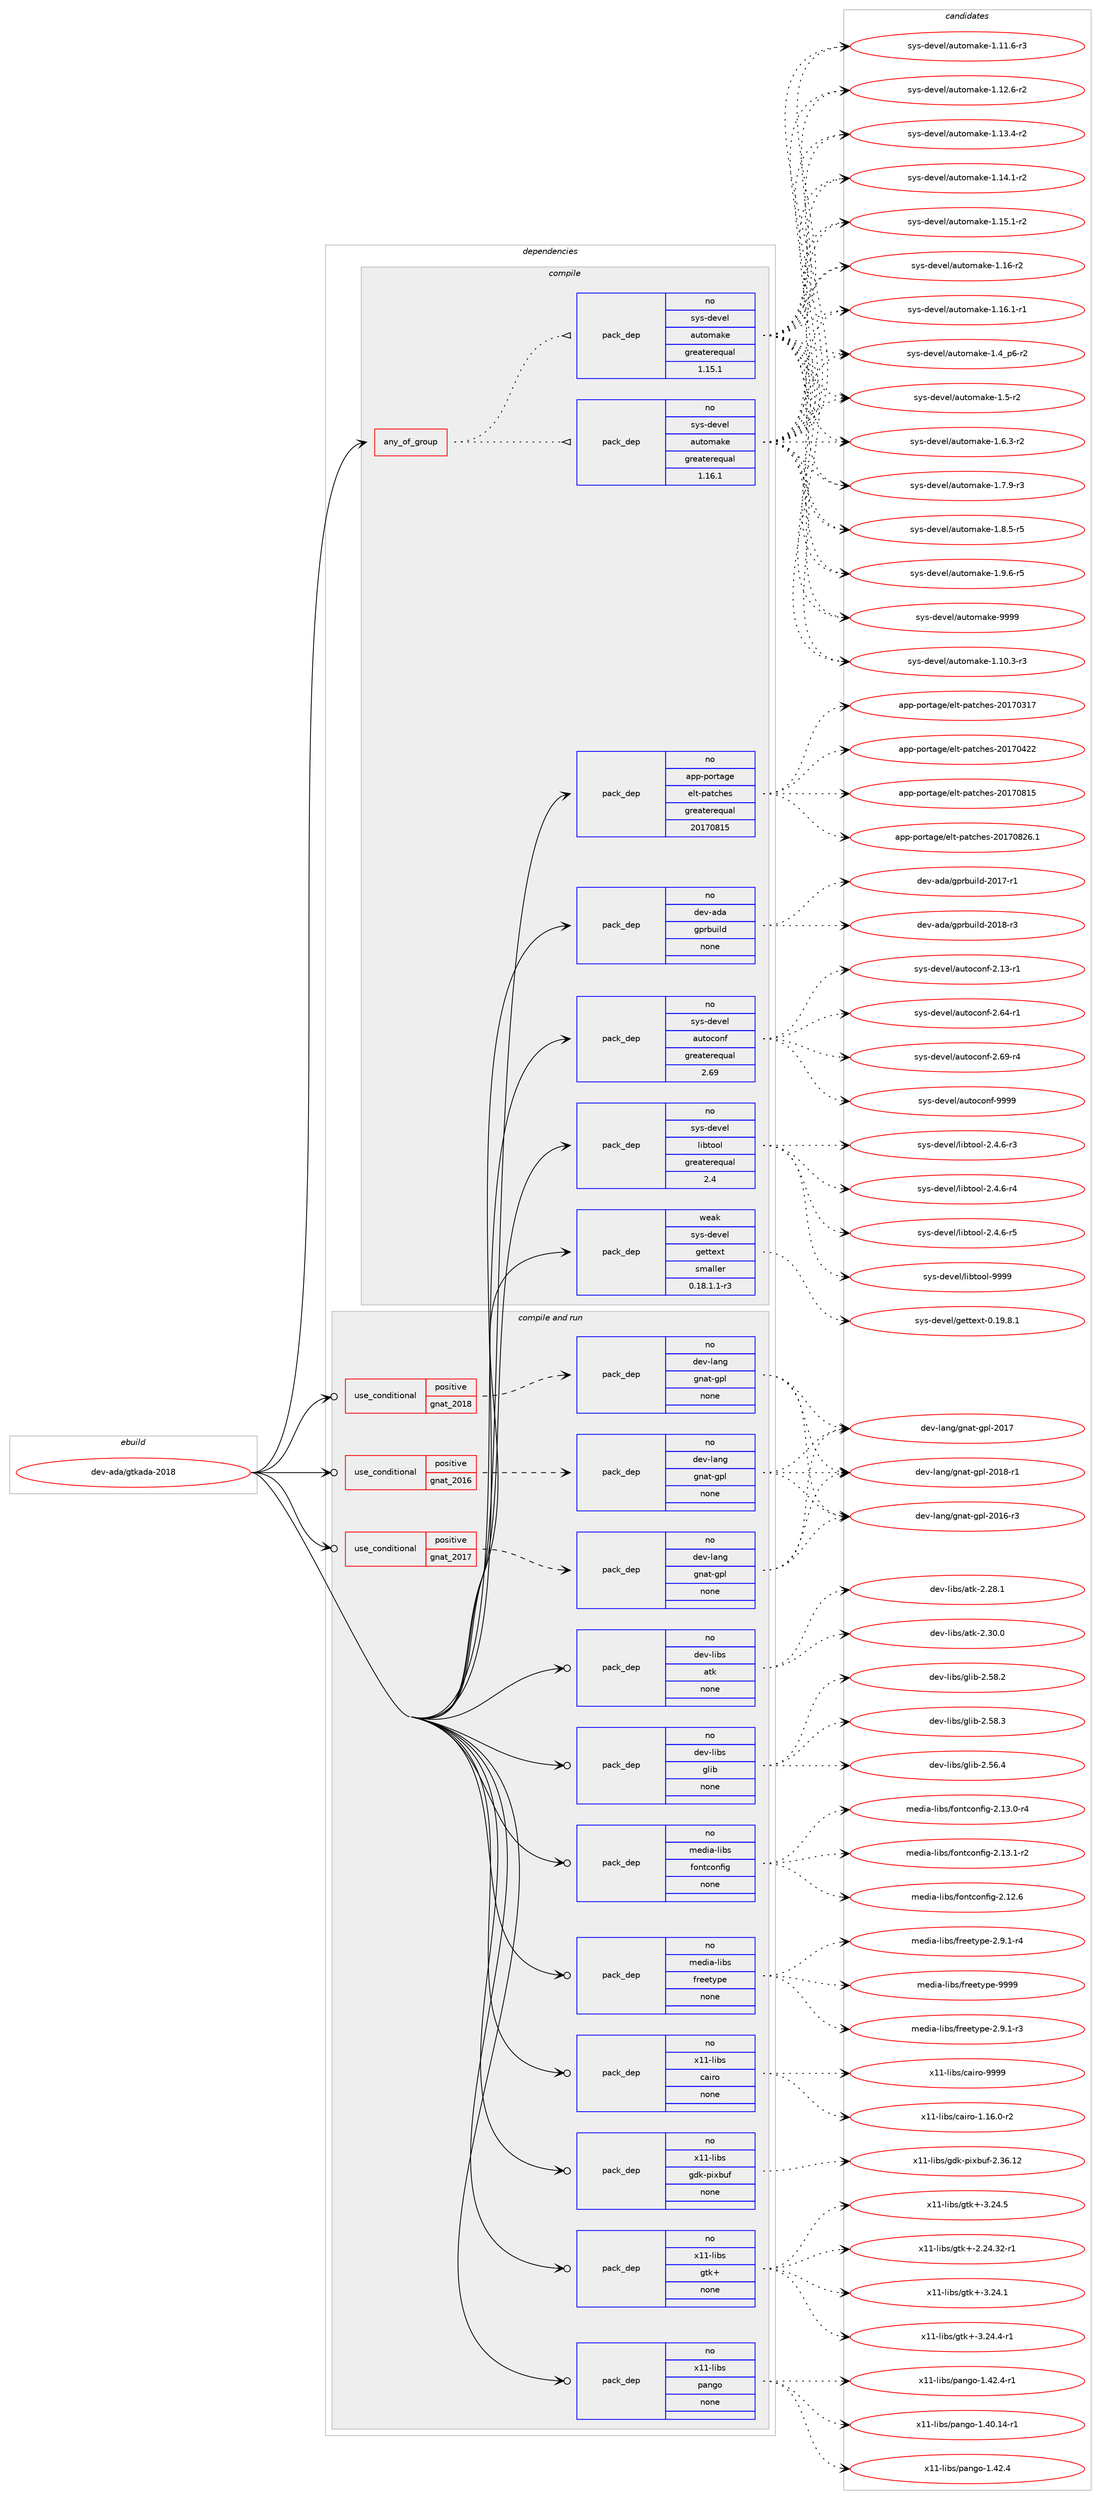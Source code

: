 digraph prolog {

# *************
# Graph options
# *************

newrank=true;
concentrate=true;
compound=true;
graph [rankdir=LR,fontname=Helvetica,fontsize=10,ranksep=1.5];#, ranksep=2.5, nodesep=0.2];
edge  [arrowhead=vee];
node  [fontname=Helvetica,fontsize=10];

# **********
# The ebuild
# **********

subgraph cluster_leftcol {
color=gray;
rank=same;
label=<<i>ebuild</i>>;
id [label="dev-ada/gtkada-2018", color=red, width=4, href="../dev-ada/gtkada-2018.svg"];
}

# ****************
# The dependencies
# ****************

subgraph cluster_midcol {
color=gray;
label=<<i>dependencies</i>>;
subgraph cluster_compile {
fillcolor="#eeeeee";
style=filled;
label=<<i>compile</i>>;
subgraph any20312 {
dependency1316822 [label=<<TABLE BORDER="0" CELLBORDER="1" CELLSPACING="0" CELLPADDING="4"><TR><TD CELLPADDING="10">any_of_group</TD></TR></TABLE>>, shape=none, color=red];subgraph pack939498 {
dependency1316823 [label=<<TABLE BORDER="0" CELLBORDER="1" CELLSPACING="0" CELLPADDING="4" WIDTH="220"><TR><TD ROWSPAN="6" CELLPADDING="30">pack_dep</TD></TR><TR><TD WIDTH="110">no</TD></TR><TR><TD>sys-devel</TD></TR><TR><TD>automake</TD></TR><TR><TD>greaterequal</TD></TR><TR><TD>1.16.1</TD></TR></TABLE>>, shape=none, color=blue];
}
dependency1316822:e -> dependency1316823:w [weight=20,style="dotted",arrowhead="oinv"];
subgraph pack939499 {
dependency1316824 [label=<<TABLE BORDER="0" CELLBORDER="1" CELLSPACING="0" CELLPADDING="4" WIDTH="220"><TR><TD ROWSPAN="6" CELLPADDING="30">pack_dep</TD></TR><TR><TD WIDTH="110">no</TD></TR><TR><TD>sys-devel</TD></TR><TR><TD>automake</TD></TR><TR><TD>greaterequal</TD></TR><TR><TD>1.15.1</TD></TR></TABLE>>, shape=none, color=blue];
}
dependency1316822:e -> dependency1316824:w [weight=20,style="dotted",arrowhead="oinv"];
}
id:e -> dependency1316822:w [weight=20,style="solid",arrowhead="vee"];
subgraph pack939500 {
dependency1316825 [label=<<TABLE BORDER="0" CELLBORDER="1" CELLSPACING="0" CELLPADDING="4" WIDTH="220"><TR><TD ROWSPAN="6" CELLPADDING="30">pack_dep</TD></TR><TR><TD WIDTH="110">no</TD></TR><TR><TD>app-portage</TD></TR><TR><TD>elt-patches</TD></TR><TR><TD>greaterequal</TD></TR><TR><TD>20170815</TD></TR></TABLE>>, shape=none, color=blue];
}
id:e -> dependency1316825:w [weight=20,style="solid",arrowhead="vee"];
subgraph pack939501 {
dependency1316826 [label=<<TABLE BORDER="0" CELLBORDER="1" CELLSPACING="0" CELLPADDING="4" WIDTH="220"><TR><TD ROWSPAN="6" CELLPADDING="30">pack_dep</TD></TR><TR><TD WIDTH="110">no</TD></TR><TR><TD>dev-ada</TD></TR><TR><TD>gprbuild</TD></TR><TR><TD>none</TD></TR><TR><TD></TD></TR></TABLE>>, shape=none, color=blue];
}
id:e -> dependency1316826:w [weight=20,style="solid",arrowhead="vee"];
subgraph pack939502 {
dependency1316827 [label=<<TABLE BORDER="0" CELLBORDER="1" CELLSPACING="0" CELLPADDING="4" WIDTH="220"><TR><TD ROWSPAN="6" CELLPADDING="30">pack_dep</TD></TR><TR><TD WIDTH="110">no</TD></TR><TR><TD>sys-devel</TD></TR><TR><TD>autoconf</TD></TR><TR><TD>greaterequal</TD></TR><TR><TD>2.69</TD></TR></TABLE>>, shape=none, color=blue];
}
id:e -> dependency1316827:w [weight=20,style="solid",arrowhead="vee"];
subgraph pack939503 {
dependency1316828 [label=<<TABLE BORDER="0" CELLBORDER="1" CELLSPACING="0" CELLPADDING="4" WIDTH="220"><TR><TD ROWSPAN="6" CELLPADDING="30">pack_dep</TD></TR><TR><TD WIDTH="110">no</TD></TR><TR><TD>sys-devel</TD></TR><TR><TD>libtool</TD></TR><TR><TD>greaterequal</TD></TR><TR><TD>2.4</TD></TR></TABLE>>, shape=none, color=blue];
}
id:e -> dependency1316828:w [weight=20,style="solid",arrowhead="vee"];
subgraph pack939504 {
dependency1316829 [label=<<TABLE BORDER="0" CELLBORDER="1" CELLSPACING="0" CELLPADDING="4" WIDTH="220"><TR><TD ROWSPAN="6" CELLPADDING="30">pack_dep</TD></TR><TR><TD WIDTH="110">weak</TD></TR><TR><TD>sys-devel</TD></TR><TR><TD>gettext</TD></TR><TR><TD>smaller</TD></TR><TR><TD>0.18.1.1-r3</TD></TR></TABLE>>, shape=none, color=blue];
}
id:e -> dependency1316829:w [weight=20,style="solid",arrowhead="vee"];
}
subgraph cluster_compileandrun {
fillcolor="#eeeeee";
style=filled;
label=<<i>compile and run</i>>;
subgraph cond356462 {
dependency1316830 [label=<<TABLE BORDER="0" CELLBORDER="1" CELLSPACING="0" CELLPADDING="4"><TR><TD ROWSPAN="3" CELLPADDING="10">use_conditional</TD></TR><TR><TD>positive</TD></TR><TR><TD>gnat_2016</TD></TR></TABLE>>, shape=none, color=red];
subgraph pack939505 {
dependency1316831 [label=<<TABLE BORDER="0" CELLBORDER="1" CELLSPACING="0" CELLPADDING="4" WIDTH="220"><TR><TD ROWSPAN="6" CELLPADDING="30">pack_dep</TD></TR><TR><TD WIDTH="110">no</TD></TR><TR><TD>dev-lang</TD></TR><TR><TD>gnat-gpl</TD></TR><TR><TD>none</TD></TR><TR><TD></TD></TR></TABLE>>, shape=none, color=blue];
}
dependency1316830:e -> dependency1316831:w [weight=20,style="dashed",arrowhead="vee"];
}
id:e -> dependency1316830:w [weight=20,style="solid",arrowhead="odotvee"];
subgraph cond356463 {
dependency1316832 [label=<<TABLE BORDER="0" CELLBORDER="1" CELLSPACING="0" CELLPADDING="4"><TR><TD ROWSPAN="3" CELLPADDING="10">use_conditional</TD></TR><TR><TD>positive</TD></TR><TR><TD>gnat_2017</TD></TR></TABLE>>, shape=none, color=red];
subgraph pack939506 {
dependency1316833 [label=<<TABLE BORDER="0" CELLBORDER="1" CELLSPACING="0" CELLPADDING="4" WIDTH="220"><TR><TD ROWSPAN="6" CELLPADDING="30">pack_dep</TD></TR><TR><TD WIDTH="110">no</TD></TR><TR><TD>dev-lang</TD></TR><TR><TD>gnat-gpl</TD></TR><TR><TD>none</TD></TR><TR><TD></TD></TR></TABLE>>, shape=none, color=blue];
}
dependency1316832:e -> dependency1316833:w [weight=20,style="dashed",arrowhead="vee"];
}
id:e -> dependency1316832:w [weight=20,style="solid",arrowhead="odotvee"];
subgraph cond356464 {
dependency1316834 [label=<<TABLE BORDER="0" CELLBORDER="1" CELLSPACING="0" CELLPADDING="4"><TR><TD ROWSPAN="3" CELLPADDING="10">use_conditional</TD></TR><TR><TD>positive</TD></TR><TR><TD>gnat_2018</TD></TR></TABLE>>, shape=none, color=red];
subgraph pack939507 {
dependency1316835 [label=<<TABLE BORDER="0" CELLBORDER="1" CELLSPACING="0" CELLPADDING="4" WIDTH="220"><TR><TD ROWSPAN="6" CELLPADDING="30">pack_dep</TD></TR><TR><TD WIDTH="110">no</TD></TR><TR><TD>dev-lang</TD></TR><TR><TD>gnat-gpl</TD></TR><TR><TD>none</TD></TR><TR><TD></TD></TR></TABLE>>, shape=none, color=blue];
}
dependency1316834:e -> dependency1316835:w [weight=20,style="dashed",arrowhead="vee"];
}
id:e -> dependency1316834:w [weight=20,style="solid",arrowhead="odotvee"];
subgraph pack939508 {
dependency1316836 [label=<<TABLE BORDER="0" CELLBORDER="1" CELLSPACING="0" CELLPADDING="4" WIDTH="220"><TR><TD ROWSPAN="6" CELLPADDING="30">pack_dep</TD></TR><TR><TD WIDTH="110">no</TD></TR><TR><TD>dev-libs</TD></TR><TR><TD>atk</TD></TR><TR><TD>none</TD></TR><TR><TD></TD></TR></TABLE>>, shape=none, color=blue];
}
id:e -> dependency1316836:w [weight=20,style="solid",arrowhead="odotvee"];
subgraph pack939509 {
dependency1316837 [label=<<TABLE BORDER="0" CELLBORDER="1" CELLSPACING="0" CELLPADDING="4" WIDTH="220"><TR><TD ROWSPAN="6" CELLPADDING="30">pack_dep</TD></TR><TR><TD WIDTH="110">no</TD></TR><TR><TD>dev-libs</TD></TR><TR><TD>glib</TD></TR><TR><TD>none</TD></TR><TR><TD></TD></TR></TABLE>>, shape=none, color=blue];
}
id:e -> dependency1316837:w [weight=20,style="solid",arrowhead="odotvee"];
subgraph pack939510 {
dependency1316838 [label=<<TABLE BORDER="0" CELLBORDER="1" CELLSPACING="0" CELLPADDING="4" WIDTH="220"><TR><TD ROWSPAN="6" CELLPADDING="30">pack_dep</TD></TR><TR><TD WIDTH="110">no</TD></TR><TR><TD>media-libs</TD></TR><TR><TD>fontconfig</TD></TR><TR><TD>none</TD></TR><TR><TD></TD></TR></TABLE>>, shape=none, color=blue];
}
id:e -> dependency1316838:w [weight=20,style="solid",arrowhead="odotvee"];
subgraph pack939511 {
dependency1316839 [label=<<TABLE BORDER="0" CELLBORDER="1" CELLSPACING="0" CELLPADDING="4" WIDTH="220"><TR><TD ROWSPAN="6" CELLPADDING="30">pack_dep</TD></TR><TR><TD WIDTH="110">no</TD></TR><TR><TD>media-libs</TD></TR><TR><TD>freetype</TD></TR><TR><TD>none</TD></TR><TR><TD></TD></TR></TABLE>>, shape=none, color=blue];
}
id:e -> dependency1316839:w [weight=20,style="solid",arrowhead="odotvee"];
subgraph pack939512 {
dependency1316840 [label=<<TABLE BORDER="0" CELLBORDER="1" CELLSPACING="0" CELLPADDING="4" WIDTH="220"><TR><TD ROWSPAN="6" CELLPADDING="30">pack_dep</TD></TR><TR><TD WIDTH="110">no</TD></TR><TR><TD>x11-libs</TD></TR><TR><TD>cairo</TD></TR><TR><TD>none</TD></TR><TR><TD></TD></TR></TABLE>>, shape=none, color=blue];
}
id:e -> dependency1316840:w [weight=20,style="solid",arrowhead="odotvee"];
subgraph pack939513 {
dependency1316841 [label=<<TABLE BORDER="0" CELLBORDER="1" CELLSPACING="0" CELLPADDING="4" WIDTH="220"><TR><TD ROWSPAN="6" CELLPADDING="30">pack_dep</TD></TR><TR><TD WIDTH="110">no</TD></TR><TR><TD>x11-libs</TD></TR><TR><TD>gdk-pixbuf</TD></TR><TR><TD>none</TD></TR><TR><TD></TD></TR></TABLE>>, shape=none, color=blue];
}
id:e -> dependency1316841:w [weight=20,style="solid",arrowhead="odotvee"];
subgraph pack939514 {
dependency1316842 [label=<<TABLE BORDER="0" CELLBORDER="1" CELLSPACING="0" CELLPADDING="4" WIDTH="220"><TR><TD ROWSPAN="6" CELLPADDING="30">pack_dep</TD></TR><TR><TD WIDTH="110">no</TD></TR><TR><TD>x11-libs</TD></TR><TR><TD>gtk+</TD></TR><TR><TD>none</TD></TR><TR><TD></TD></TR></TABLE>>, shape=none, color=blue];
}
id:e -> dependency1316842:w [weight=20,style="solid",arrowhead="odotvee"];
subgraph pack939515 {
dependency1316843 [label=<<TABLE BORDER="0" CELLBORDER="1" CELLSPACING="0" CELLPADDING="4" WIDTH="220"><TR><TD ROWSPAN="6" CELLPADDING="30">pack_dep</TD></TR><TR><TD WIDTH="110">no</TD></TR><TR><TD>x11-libs</TD></TR><TR><TD>pango</TD></TR><TR><TD>none</TD></TR><TR><TD></TD></TR></TABLE>>, shape=none, color=blue];
}
id:e -> dependency1316843:w [weight=20,style="solid",arrowhead="odotvee"];
}
subgraph cluster_run {
fillcolor="#eeeeee";
style=filled;
label=<<i>run</i>>;
}
}

# **************
# The candidates
# **************

subgraph cluster_choices {
rank=same;
color=gray;
label=<<i>candidates</i>>;

subgraph choice939498 {
color=black;
nodesep=1;
choice11512111545100101118101108479711711611110997107101454946494846514511451 [label="sys-devel/automake-1.10.3-r3", color=red, width=4,href="../sys-devel/automake-1.10.3-r3.svg"];
choice11512111545100101118101108479711711611110997107101454946494946544511451 [label="sys-devel/automake-1.11.6-r3", color=red, width=4,href="../sys-devel/automake-1.11.6-r3.svg"];
choice11512111545100101118101108479711711611110997107101454946495046544511450 [label="sys-devel/automake-1.12.6-r2", color=red, width=4,href="../sys-devel/automake-1.12.6-r2.svg"];
choice11512111545100101118101108479711711611110997107101454946495146524511450 [label="sys-devel/automake-1.13.4-r2", color=red, width=4,href="../sys-devel/automake-1.13.4-r2.svg"];
choice11512111545100101118101108479711711611110997107101454946495246494511450 [label="sys-devel/automake-1.14.1-r2", color=red, width=4,href="../sys-devel/automake-1.14.1-r2.svg"];
choice11512111545100101118101108479711711611110997107101454946495346494511450 [label="sys-devel/automake-1.15.1-r2", color=red, width=4,href="../sys-devel/automake-1.15.1-r2.svg"];
choice1151211154510010111810110847971171161111099710710145494649544511450 [label="sys-devel/automake-1.16-r2", color=red, width=4,href="../sys-devel/automake-1.16-r2.svg"];
choice11512111545100101118101108479711711611110997107101454946495446494511449 [label="sys-devel/automake-1.16.1-r1", color=red, width=4,href="../sys-devel/automake-1.16.1-r1.svg"];
choice115121115451001011181011084797117116111109971071014549465295112544511450 [label="sys-devel/automake-1.4_p6-r2", color=red, width=4,href="../sys-devel/automake-1.4_p6-r2.svg"];
choice11512111545100101118101108479711711611110997107101454946534511450 [label="sys-devel/automake-1.5-r2", color=red, width=4,href="../sys-devel/automake-1.5-r2.svg"];
choice115121115451001011181011084797117116111109971071014549465446514511450 [label="sys-devel/automake-1.6.3-r2", color=red, width=4,href="../sys-devel/automake-1.6.3-r2.svg"];
choice115121115451001011181011084797117116111109971071014549465546574511451 [label="sys-devel/automake-1.7.9-r3", color=red, width=4,href="../sys-devel/automake-1.7.9-r3.svg"];
choice115121115451001011181011084797117116111109971071014549465646534511453 [label="sys-devel/automake-1.8.5-r5", color=red, width=4,href="../sys-devel/automake-1.8.5-r5.svg"];
choice115121115451001011181011084797117116111109971071014549465746544511453 [label="sys-devel/automake-1.9.6-r5", color=red, width=4,href="../sys-devel/automake-1.9.6-r5.svg"];
choice115121115451001011181011084797117116111109971071014557575757 [label="sys-devel/automake-9999", color=red, width=4,href="../sys-devel/automake-9999.svg"];
dependency1316823:e -> choice11512111545100101118101108479711711611110997107101454946494846514511451:w [style=dotted,weight="100"];
dependency1316823:e -> choice11512111545100101118101108479711711611110997107101454946494946544511451:w [style=dotted,weight="100"];
dependency1316823:e -> choice11512111545100101118101108479711711611110997107101454946495046544511450:w [style=dotted,weight="100"];
dependency1316823:e -> choice11512111545100101118101108479711711611110997107101454946495146524511450:w [style=dotted,weight="100"];
dependency1316823:e -> choice11512111545100101118101108479711711611110997107101454946495246494511450:w [style=dotted,weight="100"];
dependency1316823:e -> choice11512111545100101118101108479711711611110997107101454946495346494511450:w [style=dotted,weight="100"];
dependency1316823:e -> choice1151211154510010111810110847971171161111099710710145494649544511450:w [style=dotted,weight="100"];
dependency1316823:e -> choice11512111545100101118101108479711711611110997107101454946495446494511449:w [style=dotted,weight="100"];
dependency1316823:e -> choice115121115451001011181011084797117116111109971071014549465295112544511450:w [style=dotted,weight="100"];
dependency1316823:e -> choice11512111545100101118101108479711711611110997107101454946534511450:w [style=dotted,weight="100"];
dependency1316823:e -> choice115121115451001011181011084797117116111109971071014549465446514511450:w [style=dotted,weight="100"];
dependency1316823:e -> choice115121115451001011181011084797117116111109971071014549465546574511451:w [style=dotted,weight="100"];
dependency1316823:e -> choice115121115451001011181011084797117116111109971071014549465646534511453:w [style=dotted,weight="100"];
dependency1316823:e -> choice115121115451001011181011084797117116111109971071014549465746544511453:w [style=dotted,weight="100"];
dependency1316823:e -> choice115121115451001011181011084797117116111109971071014557575757:w [style=dotted,weight="100"];
}
subgraph choice939499 {
color=black;
nodesep=1;
choice11512111545100101118101108479711711611110997107101454946494846514511451 [label="sys-devel/automake-1.10.3-r3", color=red, width=4,href="../sys-devel/automake-1.10.3-r3.svg"];
choice11512111545100101118101108479711711611110997107101454946494946544511451 [label="sys-devel/automake-1.11.6-r3", color=red, width=4,href="../sys-devel/automake-1.11.6-r3.svg"];
choice11512111545100101118101108479711711611110997107101454946495046544511450 [label="sys-devel/automake-1.12.6-r2", color=red, width=4,href="../sys-devel/automake-1.12.6-r2.svg"];
choice11512111545100101118101108479711711611110997107101454946495146524511450 [label="sys-devel/automake-1.13.4-r2", color=red, width=4,href="../sys-devel/automake-1.13.4-r2.svg"];
choice11512111545100101118101108479711711611110997107101454946495246494511450 [label="sys-devel/automake-1.14.1-r2", color=red, width=4,href="../sys-devel/automake-1.14.1-r2.svg"];
choice11512111545100101118101108479711711611110997107101454946495346494511450 [label="sys-devel/automake-1.15.1-r2", color=red, width=4,href="../sys-devel/automake-1.15.1-r2.svg"];
choice1151211154510010111810110847971171161111099710710145494649544511450 [label="sys-devel/automake-1.16-r2", color=red, width=4,href="../sys-devel/automake-1.16-r2.svg"];
choice11512111545100101118101108479711711611110997107101454946495446494511449 [label="sys-devel/automake-1.16.1-r1", color=red, width=4,href="../sys-devel/automake-1.16.1-r1.svg"];
choice115121115451001011181011084797117116111109971071014549465295112544511450 [label="sys-devel/automake-1.4_p6-r2", color=red, width=4,href="../sys-devel/automake-1.4_p6-r2.svg"];
choice11512111545100101118101108479711711611110997107101454946534511450 [label="sys-devel/automake-1.5-r2", color=red, width=4,href="../sys-devel/automake-1.5-r2.svg"];
choice115121115451001011181011084797117116111109971071014549465446514511450 [label="sys-devel/automake-1.6.3-r2", color=red, width=4,href="../sys-devel/automake-1.6.3-r2.svg"];
choice115121115451001011181011084797117116111109971071014549465546574511451 [label="sys-devel/automake-1.7.9-r3", color=red, width=4,href="../sys-devel/automake-1.7.9-r3.svg"];
choice115121115451001011181011084797117116111109971071014549465646534511453 [label="sys-devel/automake-1.8.5-r5", color=red, width=4,href="../sys-devel/automake-1.8.5-r5.svg"];
choice115121115451001011181011084797117116111109971071014549465746544511453 [label="sys-devel/automake-1.9.6-r5", color=red, width=4,href="../sys-devel/automake-1.9.6-r5.svg"];
choice115121115451001011181011084797117116111109971071014557575757 [label="sys-devel/automake-9999", color=red, width=4,href="../sys-devel/automake-9999.svg"];
dependency1316824:e -> choice11512111545100101118101108479711711611110997107101454946494846514511451:w [style=dotted,weight="100"];
dependency1316824:e -> choice11512111545100101118101108479711711611110997107101454946494946544511451:w [style=dotted,weight="100"];
dependency1316824:e -> choice11512111545100101118101108479711711611110997107101454946495046544511450:w [style=dotted,weight="100"];
dependency1316824:e -> choice11512111545100101118101108479711711611110997107101454946495146524511450:w [style=dotted,weight="100"];
dependency1316824:e -> choice11512111545100101118101108479711711611110997107101454946495246494511450:w [style=dotted,weight="100"];
dependency1316824:e -> choice11512111545100101118101108479711711611110997107101454946495346494511450:w [style=dotted,weight="100"];
dependency1316824:e -> choice1151211154510010111810110847971171161111099710710145494649544511450:w [style=dotted,weight="100"];
dependency1316824:e -> choice11512111545100101118101108479711711611110997107101454946495446494511449:w [style=dotted,weight="100"];
dependency1316824:e -> choice115121115451001011181011084797117116111109971071014549465295112544511450:w [style=dotted,weight="100"];
dependency1316824:e -> choice11512111545100101118101108479711711611110997107101454946534511450:w [style=dotted,weight="100"];
dependency1316824:e -> choice115121115451001011181011084797117116111109971071014549465446514511450:w [style=dotted,weight="100"];
dependency1316824:e -> choice115121115451001011181011084797117116111109971071014549465546574511451:w [style=dotted,weight="100"];
dependency1316824:e -> choice115121115451001011181011084797117116111109971071014549465646534511453:w [style=dotted,weight="100"];
dependency1316824:e -> choice115121115451001011181011084797117116111109971071014549465746544511453:w [style=dotted,weight="100"];
dependency1316824:e -> choice115121115451001011181011084797117116111109971071014557575757:w [style=dotted,weight="100"];
}
subgraph choice939500 {
color=black;
nodesep=1;
choice97112112451121111141169710310147101108116451129711699104101115455048495548514955 [label="app-portage/elt-patches-20170317", color=red, width=4,href="../app-portage/elt-patches-20170317.svg"];
choice97112112451121111141169710310147101108116451129711699104101115455048495548525050 [label="app-portage/elt-patches-20170422", color=red, width=4,href="../app-portage/elt-patches-20170422.svg"];
choice97112112451121111141169710310147101108116451129711699104101115455048495548564953 [label="app-portage/elt-patches-20170815", color=red, width=4,href="../app-portage/elt-patches-20170815.svg"];
choice971121124511211111411697103101471011081164511297116991041011154550484955485650544649 [label="app-portage/elt-patches-20170826.1", color=red, width=4,href="../app-portage/elt-patches-20170826.1.svg"];
dependency1316825:e -> choice97112112451121111141169710310147101108116451129711699104101115455048495548514955:w [style=dotted,weight="100"];
dependency1316825:e -> choice97112112451121111141169710310147101108116451129711699104101115455048495548525050:w [style=dotted,weight="100"];
dependency1316825:e -> choice97112112451121111141169710310147101108116451129711699104101115455048495548564953:w [style=dotted,weight="100"];
dependency1316825:e -> choice971121124511211111411697103101471011081164511297116991041011154550484955485650544649:w [style=dotted,weight="100"];
}
subgraph choice939501 {
color=black;
nodesep=1;
choice100101118459710097471031121149811710510810045504849554511449 [label="dev-ada/gprbuild-2017-r1", color=red, width=4,href="../dev-ada/gprbuild-2017-r1.svg"];
choice100101118459710097471031121149811710510810045504849564511451 [label="dev-ada/gprbuild-2018-r3", color=red, width=4,href="../dev-ada/gprbuild-2018-r3.svg"];
dependency1316826:e -> choice100101118459710097471031121149811710510810045504849554511449:w [style=dotted,weight="100"];
dependency1316826:e -> choice100101118459710097471031121149811710510810045504849564511451:w [style=dotted,weight="100"];
}
subgraph choice939502 {
color=black;
nodesep=1;
choice1151211154510010111810110847971171161119911111010245504649514511449 [label="sys-devel/autoconf-2.13-r1", color=red, width=4,href="../sys-devel/autoconf-2.13-r1.svg"];
choice1151211154510010111810110847971171161119911111010245504654524511449 [label="sys-devel/autoconf-2.64-r1", color=red, width=4,href="../sys-devel/autoconf-2.64-r1.svg"];
choice1151211154510010111810110847971171161119911111010245504654574511452 [label="sys-devel/autoconf-2.69-r4", color=red, width=4,href="../sys-devel/autoconf-2.69-r4.svg"];
choice115121115451001011181011084797117116111991111101024557575757 [label="sys-devel/autoconf-9999", color=red, width=4,href="../sys-devel/autoconf-9999.svg"];
dependency1316827:e -> choice1151211154510010111810110847971171161119911111010245504649514511449:w [style=dotted,weight="100"];
dependency1316827:e -> choice1151211154510010111810110847971171161119911111010245504654524511449:w [style=dotted,weight="100"];
dependency1316827:e -> choice1151211154510010111810110847971171161119911111010245504654574511452:w [style=dotted,weight="100"];
dependency1316827:e -> choice115121115451001011181011084797117116111991111101024557575757:w [style=dotted,weight="100"];
}
subgraph choice939503 {
color=black;
nodesep=1;
choice1151211154510010111810110847108105981161111111084550465246544511451 [label="sys-devel/libtool-2.4.6-r3", color=red, width=4,href="../sys-devel/libtool-2.4.6-r3.svg"];
choice1151211154510010111810110847108105981161111111084550465246544511452 [label="sys-devel/libtool-2.4.6-r4", color=red, width=4,href="../sys-devel/libtool-2.4.6-r4.svg"];
choice1151211154510010111810110847108105981161111111084550465246544511453 [label="sys-devel/libtool-2.4.6-r5", color=red, width=4,href="../sys-devel/libtool-2.4.6-r5.svg"];
choice1151211154510010111810110847108105981161111111084557575757 [label="sys-devel/libtool-9999", color=red, width=4,href="../sys-devel/libtool-9999.svg"];
dependency1316828:e -> choice1151211154510010111810110847108105981161111111084550465246544511451:w [style=dotted,weight="100"];
dependency1316828:e -> choice1151211154510010111810110847108105981161111111084550465246544511452:w [style=dotted,weight="100"];
dependency1316828:e -> choice1151211154510010111810110847108105981161111111084550465246544511453:w [style=dotted,weight="100"];
dependency1316828:e -> choice1151211154510010111810110847108105981161111111084557575757:w [style=dotted,weight="100"];
}
subgraph choice939504 {
color=black;
nodesep=1;
choice1151211154510010111810110847103101116116101120116454846495746564649 [label="sys-devel/gettext-0.19.8.1", color=red, width=4,href="../sys-devel/gettext-0.19.8.1.svg"];
dependency1316829:e -> choice1151211154510010111810110847103101116116101120116454846495746564649:w [style=dotted,weight="100"];
}
subgraph choice939505 {
color=black;
nodesep=1;
choice100101118451089711010347103110971164510311210845504849544511451 [label="dev-lang/gnat-gpl-2016-r3", color=red, width=4,href="../dev-lang/gnat-gpl-2016-r3.svg"];
choice10010111845108971101034710311097116451031121084550484955 [label="dev-lang/gnat-gpl-2017", color=red, width=4,href="../dev-lang/gnat-gpl-2017.svg"];
choice100101118451089711010347103110971164510311210845504849564511449 [label="dev-lang/gnat-gpl-2018-r1", color=red, width=4,href="../dev-lang/gnat-gpl-2018-r1.svg"];
dependency1316831:e -> choice100101118451089711010347103110971164510311210845504849544511451:w [style=dotted,weight="100"];
dependency1316831:e -> choice10010111845108971101034710311097116451031121084550484955:w [style=dotted,weight="100"];
dependency1316831:e -> choice100101118451089711010347103110971164510311210845504849564511449:w [style=dotted,weight="100"];
}
subgraph choice939506 {
color=black;
nodesep=1;
choice100101118451089711010347103110971164510311210845504849544511451 [label="dev-lang/gnat-gpl-2016-r3", color=red, width=4,href="../dev-lang/gnat-gpl-2016-r3.svg"];
choice10010111845108971101034710311097116451031121084550484955 [label="dev-lang/gnat-gpl-2017", color=red, width=4,href="../dev-lang/gnat-gpl-2017.svg"];
choice100101118451089711010347103110971164510311210845504849564511449 [label="dev-lang/gnat-gpl-2018-r1", color=red, width=4,href="../dev-lang/gnat-gpl-2018-r1.svg"];
dependency1316833:e -> choice100101118451089711010347103110971164510311210845504849544511451:w [style=dotted,weight="100"];
dependency1316833:e -> choice10010111845108971101034710311097116451031121084550484955:w [style=dotted,weight="100"];
dependency1316833:e -> choice100101118451089711010347103110971164510311210845504849564511449:w [style=dotted,weight="100"];
}
subgraph choice939507 {
color=black;
nodesep=1;
choice100101118451089711010347103110971164510311210845504849544511451 [label="dev-lang/gnat-gpl-2016-r3", color=red, width=4,href="../dev-lang/gnat-gpl-2016-r3.svg"];
choice10010111845108971101034710311097116451031121084550484955 [label="dev-lang/gnat-gpl-2017", color=red, width=4,href="../dev-lang/gnat-gpl-2017.svg"];
choice100101118451089711010347103110971164510311210845504849564511449 [label="dev-lang/gnat-gpl-2018-r1", color=red, width=4,href="../dev-lang/gnat-gpl-2018-r1.svg"];
dependency1316835:e -> choice100101118451089711010347103110971164510311210845504849544511451:w [style=dotted,weight="100"];
dependency1316835:e -> choice10010111845108971101034710311097116451031121084550484955:w [style=dotted,weight="100"];
dependency1316835:e -> choice100101118451089711010347103110971164510311210845504849564511449:w [style=dotted,weight="100"];
}
subgraph choice939508 {
color=black;
nodesep=1;
choice1001011184510810598115479711610745504650564649 [label="dev-libs/atk-2.28.1", color=red, width=4,href="../dev-libs/atk-2.28.1.svg"];
choice1001011184510810598115479711610745504651484648 [label="dev-libs/atk-2.30.0", color=red, width=4,href="../dev-libs/atk-2.30.0.svg"];
dependency1316836:e -> choice1001011184510810598115479711610745504650564649:w [style=dotted,weight="100"];
dependency1316836:e -> choice1001011184510810598115479711610745504651484648:w [style=dotted,weight="100"];
}
subgraph choice939509 {
color=black;
nodesep=1;
choice1001011184510810598115471031081059845504653544652 [label="dev-libs/glib-2.56.4", color=red, width=4,href="../dev-libs/glib-2.56.4.svg"];
choice1001011184510810598115471031081059845504653564650 [label="dev-libs/glib-2.58.2", color=red, width=4,href="../dev-libs/glib-2.58.2.svg"];
choice1001011184510810598115471031081059845504653564651 [label="dev-libs/glib-2.58.3", color=red, width=4,href="../dev-libs/glib-2.58.3.svg"];
dependency1316837:e -> choice1001011184510810598115471031081059845504653544652:w [style=dotted,weight="100"];
dependency1316837:e -> choice1001011184510810598115471031081059845504653564650:w [style=dotted,weight="100"];
dependency1316837:e -> choice1001011184510810598115471031081059845504653564651:w [style=dotted,weight="100"];
}
subgraph choice939510 {
color=black;
nodesep=1;
choice109101100105974510810598115471021111101169911111010210510345504649504654 [label="media-libs/fontconfig-2.12.6", color=red, width=4,href="../media-libs/fontconfig-2.12.6.svg"];
choice1091011001059745108105981154710211111011699111110102105103455046495146484511452 [label="media-libs/fontconfig-2.13.0-r4", color=red, width=4,href="../media-libs/fontconfig-2.13.0-r4.svg"];
choice1091011001059745108105981154710211111011699111110102105103455046495146494511450 [label="media-libs/fontconfig-2.13.1-r2", color=red, width=4,href="../media-libs/fontconfig-2.13.1-r2.svg"];
dependency1316838:e -> choice109101100105974510810598115471021111101169911111010210510345504649504654:w [style=dotted,weight="100"];
dependency1316838:e -> choice1091011001059745108105981154710211111011699111110102105103455046495146484511452:w [style=dotted,weight="100"];
dependency1316838:e -> choice1091011001059745108105981154710211111011699111110102105103455046495146494511450:w [style=dotted,weight="100"];
}
subgraph choice939511 {
color=black;
nodesep=1;
choice109101100105974510810598115471021141011011161211121014550465746494511451 [label="media-libs/freetype-2.9.1-r3", color=red, width=4,href="../media-libs/freetype-2.9.1-r3.svg"];
choice109101100105974510810598115471021141011011161211121014550465746494511452 [label="media-libs/freetype-2.9.1-r4", color=red, width=4,href="../media-libs/freetype-2.9.1-r4.svg"];
choice109101100105974510810598115471021141011011161211121014557575757 [label="media-libs/freetype-9999", color=red, width=4,href="../media-libs/freetype-9999.svg"];
dependency1316839:e -> choice109101100105974510810598115471021141011011161211121014550465746494511451:w [style=dotted,weight="100"];
dependency1316839:e -> choice109101100105974510810598115471021141011011161211121014550465746494511452:w [style=dotted,weight="100"];
dependency1316839:e -> choice109101100105974510810598115471021141011011161211121014557575757:w [style=dotted,weight="100"];
}
subgraph choice939512 {
color=black;
nodesep=1;
choice12049494510810598115479997105114111454946495446484511450 [label="x11-libs/cairo-1.16.0-r2", color=red, width=4,href="../x11-libs/cairo-1.16.0-r2.svg"];
choice120494945108105981154799971051141114557575757 [label="x11-libs/cairo-9999", color=red, width=4,href="../x11-libs/cairo-9999.svg"];
dependency1316840:e -> choice12049494510810598115479997105114111454946495446484511450:w [style=dotted,weight="100"];
dependency1316840:e -> choice120494945108105981154799971051141114557575757:w [style=dotted,weight="100"];
}
subgraph choice939513 {
color=black;
nodesep=1;
choice120494945108105981154710310010745112105120981171024550465154464950 [label="x11-libs/gdk-pixbuf-2.36.12", color=red, width=4,href="../x11-libs/gdk-pixbuf-2.36.12.svg"];
dependency1316841:e -> choice120494945108105981154710310010745112105120981171024550465154464950:w [style=dotted,weight="100"];
}
subgraph choice939514 {
color=black;
nodesep=1;
choice12049494510810598115471031161074345504650524651504511449 [label="x11-libs/gtk+-2.24.32-r1", color=red, width=4,href="../x11-libs/gtk+-2.24.32-r1.svg"];
choice12049494510810598115471031161074345514650524649 [label="x11-libs/gtk+-3.24.1", color=red, width=4,href="../x11-libs/gtk+-3.24.1.svg"];
choice120494945108105981154710311610743455146505246524511449 [label="x11-libs/gtk+-3.24.4-r1", color=red, width=4,href="../x11-libs/gtk+-3.24.4-r1.svg"];
choice12049494510810598115471031161074345514650524653 [label="x11-libs/gtk+-3.24.5", color=red, width=4,href="../x11-libs/gtk+-3.24.5.svg"];
dependency1316842:e -> choice12049494510810598115471031161074345504650524651504511449:w [style=dotted,weight="100"];
dependency1316842:e -> choice12049494510810598115471031161074345514650524649:w [style=dotted,weight="100"];
dependency1316842:e -> choice120494945108105981154710311610743455146505246524511449:w [style=dotted,weight="100"];
dependency1316842:e -> choice12049494510810598115471031161074345514650524653:w [style=dotted,weight="100"];
}
subgraph choice939515 {
color=black;
nodesep=1;
choice12049494510810598115471129711010311145494652484649524511449 [label="x11-libs/pango-1.40.14-r1", color=red, width=4,href="../x11-libs/pango-1.40.14-r1.svg"];
choice12049494510810598115471129711010311145494652504652 [label="x11-libs/pango-1.42.4", color=red, width=4,href="../x11-libs/pango-1.42.4.svg"];
choice120494945108105981154711297110103111454946525046524511449 [label="x11-libs/pango-1.42.4-r1", color=red, width=4,href="../x11-libs/pango-1.42.4-r1.svg"];
dependency1316843:e -> choice12049494510810598115471129711010311145494652484649524511449:w [style=dotted,weight="100"];
dependency1316843:e -> choice12049494510810598115471129711010311145494652504652:w [style=dotted,weight="100"];
dependency1316843:e -> choice120494945108105981154711297110103111454946525046524511449:w [style=dotted,weight="100"];
}
}

}
